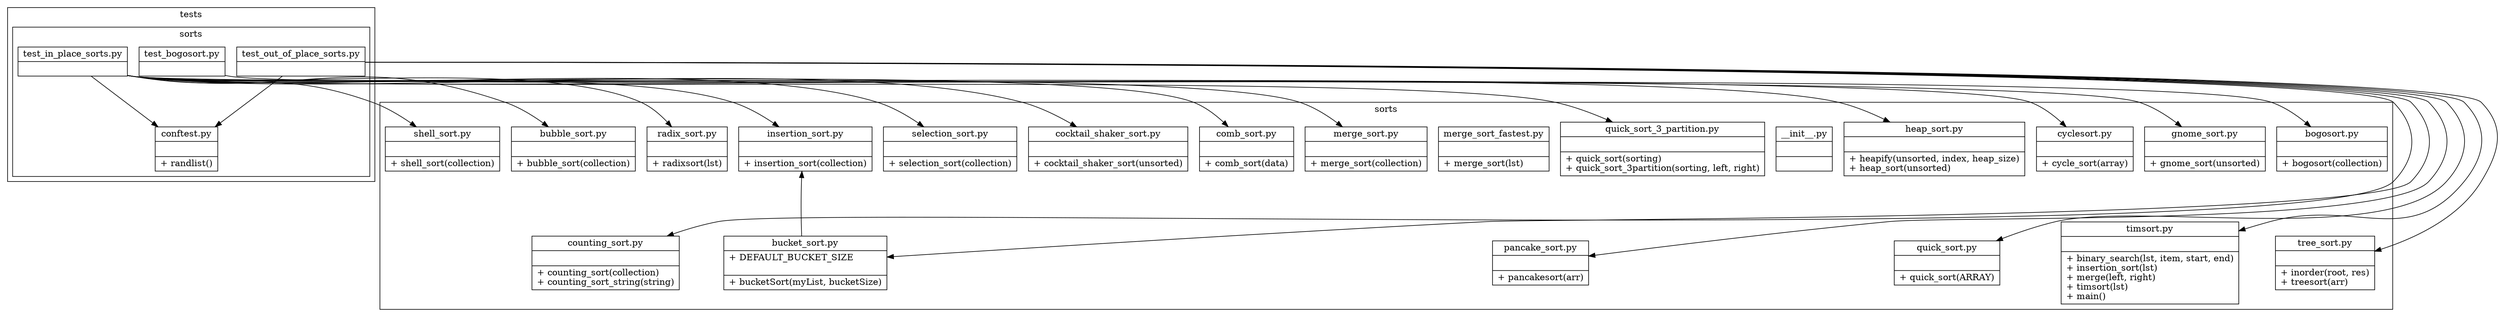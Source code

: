 digraph G {
    ranksep=1;
    node [shape=record];
    subgraph cluster_tests {
        label="tests";
        subgraph cluster_sorts {
            label="sorts";
            "conftest.py" [label="{conftest.py|\l|+ randlist()\l}"];
            "test_bogosort.py" [label="{test_bogosort.py|}"];
            "test_out_of_place_sorts.py" [label="{test_out_of_place_sorts.py|}"];
            "test_in_place_sorts.py" [label="{test_in_place_sorts.py|}"];
        }

        "test_out_of_place_sorts.py" -> "conftest.py";
        "test_in_place_sorts.py" -> "conftest.py";
    }


    subgraph cluster_sorts {
        label="sorts";
        "bogosort.py" [label="{bogosort.py|\l|+ bogosort(collection)\l}"];
        "heap_sort.py" [label="{heap_sort.py|\l|+ heapify(unsorted, index, heap_size)\l+ heap_sort(unsorted)\l}"];
        "pancake_sort.py" [label="{pancake_sort.py|\l|+ pancakesort(arr)\l}"];
        "insertion_sort.py" [label="{insertion_sort.py|\l|+ insertion_sort(collection)\l}"];
        "bucket_sort.py" [label="{bucket_sort.py|+ DEFAULT_BUCKET_SIZE\l\l|+ bucketSort(myList, bucketSize)\l}"];
        "comb_sort.py" [label="{comb_sort.py|\l|+ comb_sort(data)\l}"];
        "__init__.py" [label="{__init__.py|\l|}"];
        "quick_sort_3_partition.py" [label="{quick_sort_3_partition.py|\l|+ quick_sort(sorting)\l+ quick_sort_3partition(sorting, left, right)\l}"];
        "counting_sort.py" [label="{counting_sort.py|\l|+ counting_sort(collection)\l+ counting_sort_string(string)\l}"];
        "merge_sort_fastest.py" [label="{merge_sort_fastest.py|\l|+ merge_sort(lst)\l}"];
        "cyclesort.py" [label="{cyclesort.py|\l|+ cycle_sort(array)\l}"];
        "shell_sort.py" [label="{shell_sort.py|\l|+ shell_sort(collection)\l}"];
        "merge_sort.py" [label="{merge_sort.py|\l|+ merge_sort(collection)\l}"];
        "gnome_sort.py" [label="{gnome_sort.py|\l|+ gnome_sort(unsorted)\l}"];
        "cocktail_shaker_sort.py" [label="{cocktail_shaker_sort.py|\l|+ cocktail_shaker_sort(unsorted)\l}"];
        "selection_sort.py" [label="{selection_sort.py|\l|+ selection_sort(collection)\l}"];
        "bubble_sort.py" [label="{bubble_sort.py|\l|+ bubble_sort(collection)\l}"];
        "radix_sort.py" [label="{radix_sort.py|\l|+ radixsort(lst)\l}"];
        "quick_sort.py" [label="{quick_sort.py|\l|+ quick_sort(ARRAY)\l}"];
        "timsort.py" [label="{timsort.py|\l|+ binary_search(lst, item, start, end)\l+ insertion_sort(lst)\l+ merge(left, right)\l+ timsort(lst)\l+ main()\l}"];
        "tree_sort.py" [label="{tree_sort.py|\l|+ inorder(root, res)\l+ treesort(arr)\l}"];
    }

    "insertion_sort.py" -> "bucket_sort.py" [dir=back];

    "test_bogosort.py" -> "bogosort.py";
    "test_in_place_sorts.py" -> "insertion_sort.py";
    "test_in_place_sorts.py" -> "bubble_sort.py";
    "test_in_place_sorts.py" -> "cocktail_shaker_sort.py";
    "test_in_place_sorts.py" -> "comb_sort.py";
    "test_in_place_sorts.py" -> "cyclesort.py";
    "test_in_place_sorts.py" -> "gnome_sort.py";
    "test_in_place_sorts.py" -> "heap_sort.py";
    "test_in_place_sorts.py" -> "merge_sort.py";
    "test_in_place_sorts.py" -> "quick_sort_3_partition.py";
    "test_in_place_sorts.py" -> "radix_sort.py";
    "test_in_place_sorts.py" -> "selection_sort.py";
    "test_in_place_sorts.py" -> "shell_sort.py";
    "test_out_of_place_sorts.py" -> "bucket_sort.py";
    "test_out_of_place_sorts.py" -> "counting_sort.py";
    "test_out_of_place_sorts.py" -> "pancake_sort.py";
    "test_out_of_place_sorts.py" -> "timsort.py";
    "test_out_of_place_sorts.py" -> "tree_sort.py";
    "test_out_of_place_sorts.py" -> "quick_sort.py";

    "insertion_sort.py" -> "bucket_sort.py" [style=invis];
    "bubble_sort.py" -> "counting_sort.py" [style=invis];
    "comb_sort.py" -> "pancake_sort.py" [style=invis];
    "cyclesort.py" -> "timsort.py" [style=invis];
    "gnome_sort.py" -> "tree_sort.py" [style=invis];
    "heap_sort.py" -> "quick_sort.py" [style=invis];

}
